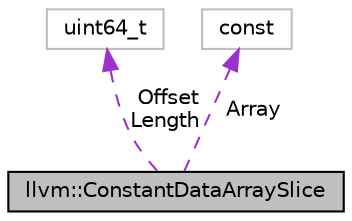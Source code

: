digraph "llvm::ConstantDataArraySlice"
{
 // LATEX_PDF_SIZE
  bgcolor="transparent";
  edge [fontname="Helvetica",fontsize="10",labelfontname="Helvetica",labelfontsize="10"];
  node [fontname="Helvetica",fontsize="10",shape=record];
  Node1 [label="llvm::ConstantDataArraySlice",height=0.2,width=0.4,color="black", fillcolor="grey75", style="filled", fontcolor="black",tooltip="Represents offset+length into a ConstantDataArray."];
  Node2 -> Node1 [dir="back",color="darkorchid3",fontsize="10",style="dashed",label=" Offset\nLength" ,fontname="Helvetica"];
  Node2 [label="uint64_t",height=0.2,width=0.4,color="grey75",tooltip=" "];
  Node3 -> Node1 [dir="back",color="darkorchid3",fontsize="10",style="dashed",label=" Array" ,fontname="Helvetica"];
  Node3 [label="const",height=0.2,width=0.4,color="grey75",tooltip=" "];
}
